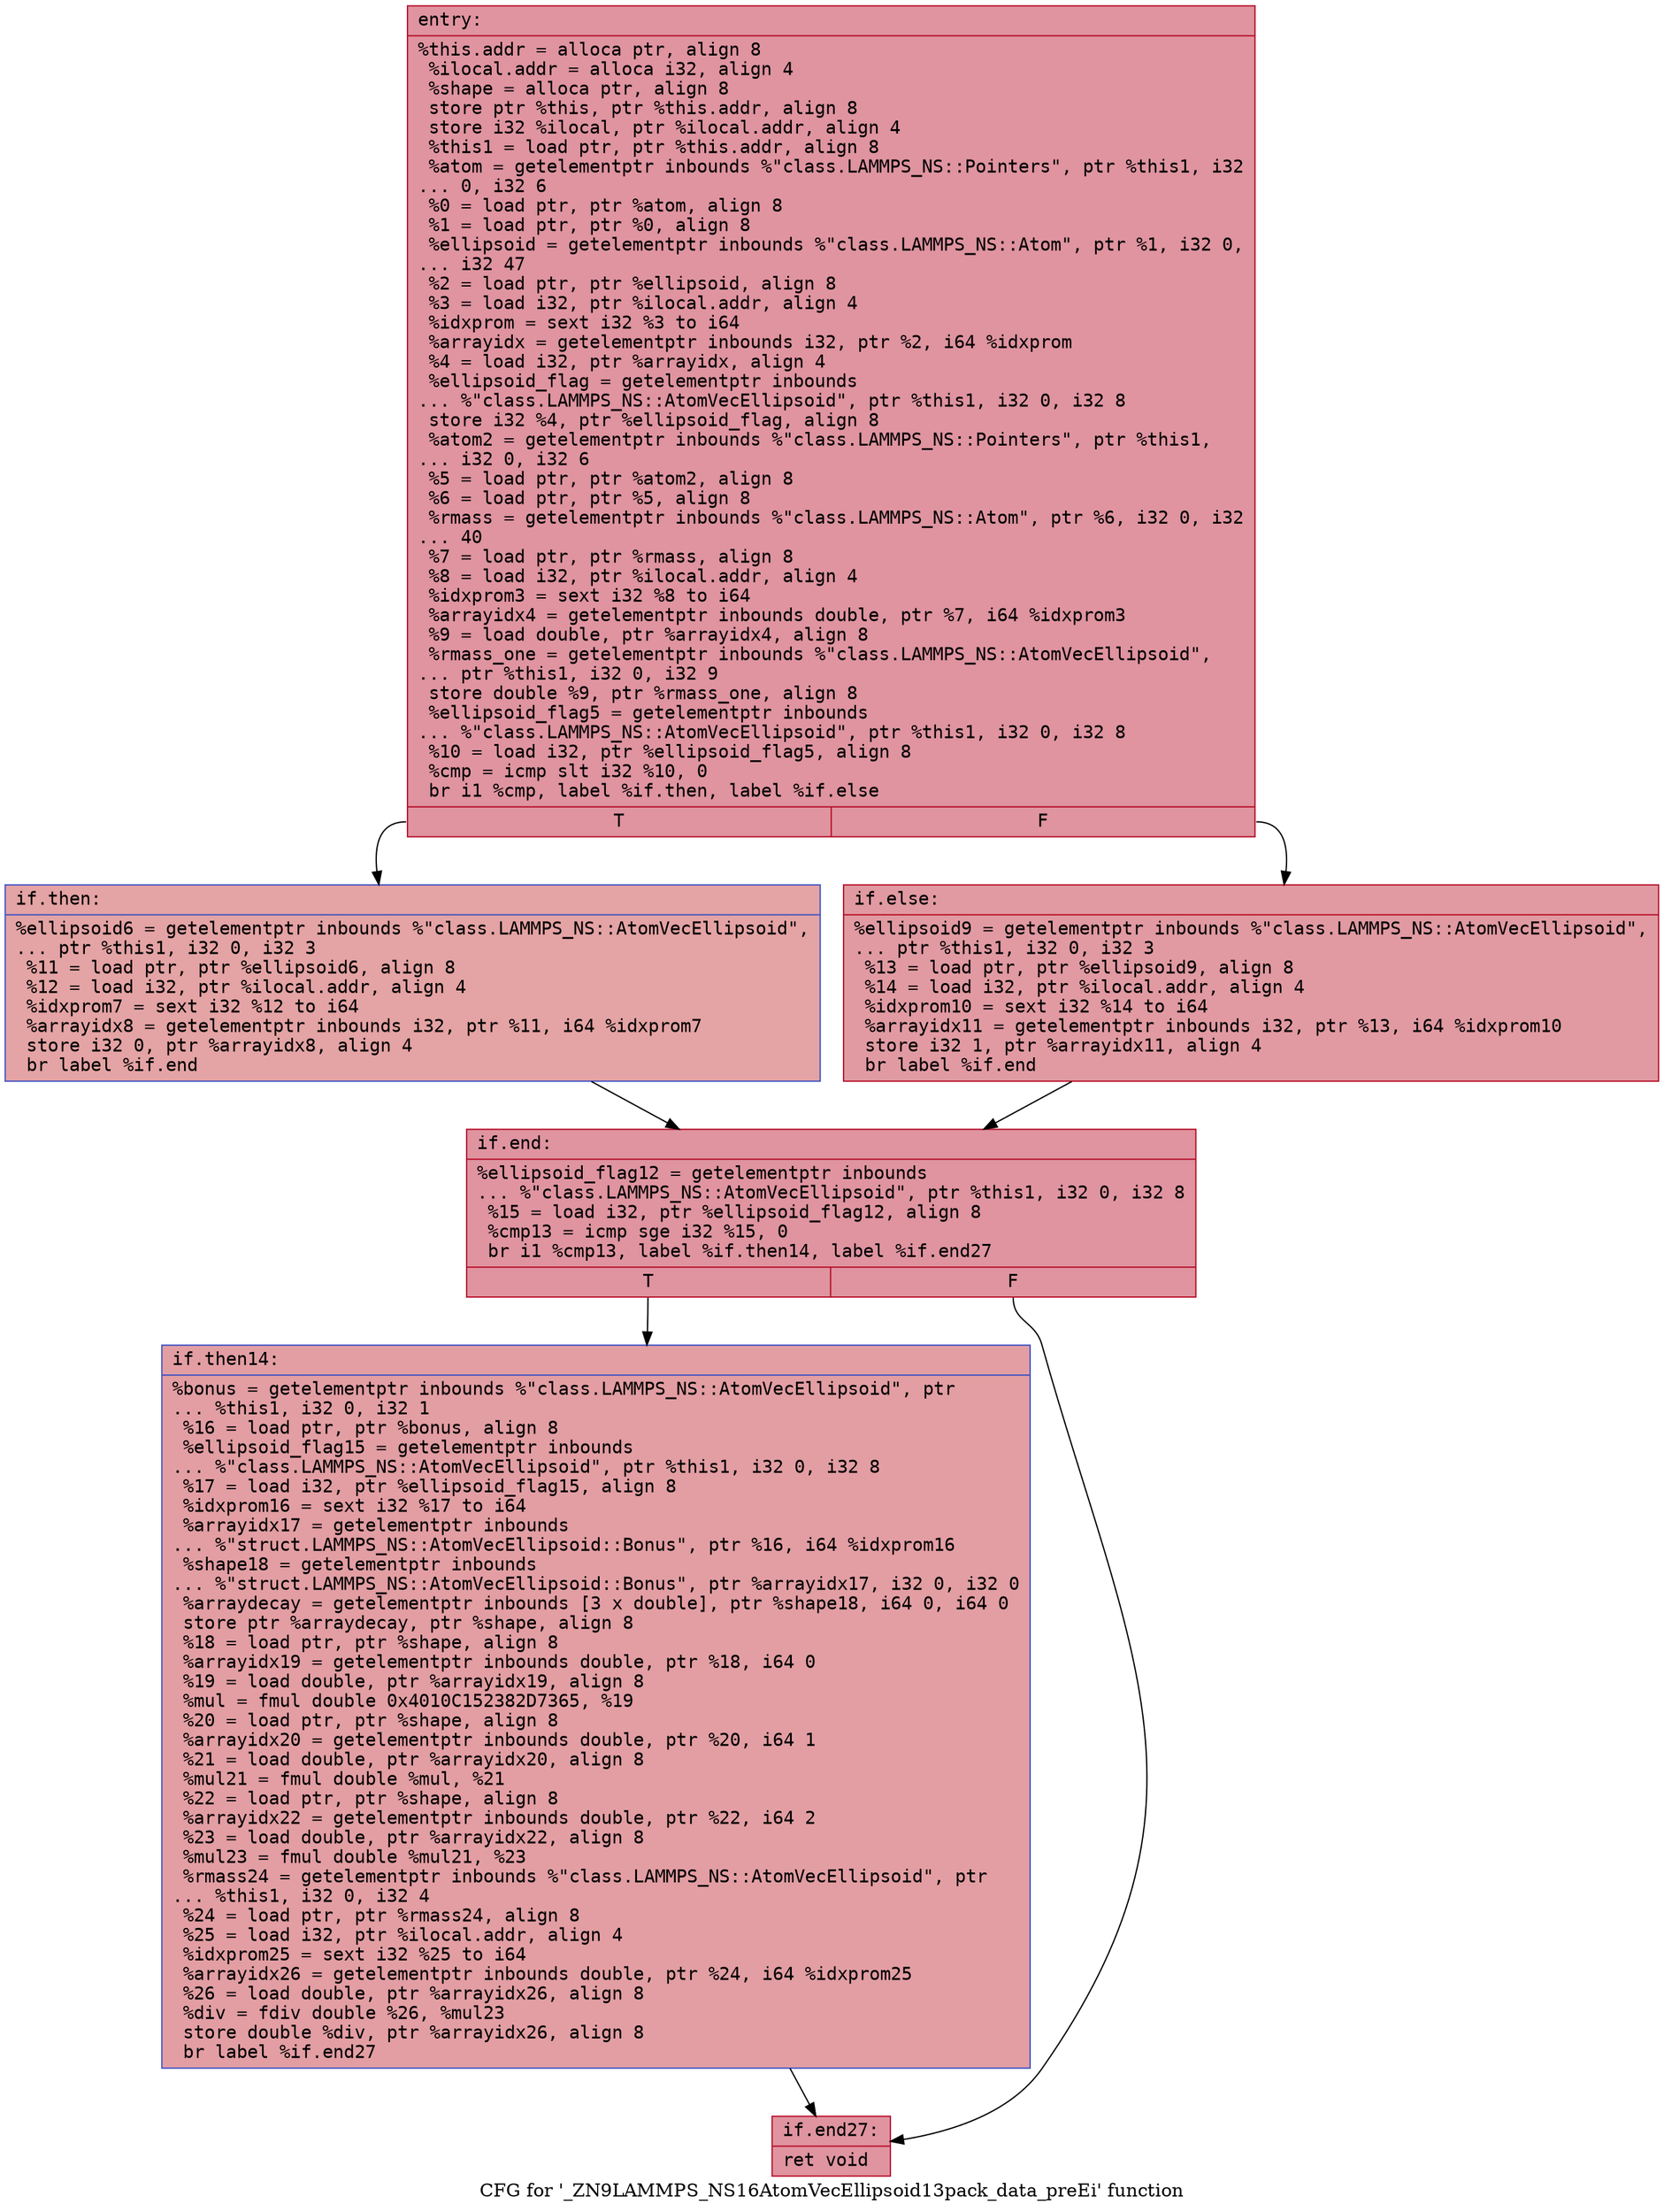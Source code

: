 digraph "CFG for '_ZN9LAMMPS_NS16AtomVecEllipsoid13pack_data_preEi' function" {
	label="CFG for '_ZN9LAMMPS_NS16AtomVecEllipsoid13pack_data_preEi' function";

	Node0x556728dc93d0 [shape=record,color="#b70d28ff", style=filled, fillcolor="#b70d2870" fontname="Courier",label="{entry:\l|  %this.addr = alloca ptr, align 8\l  %ilocal.addr = alloca i32, align 4\l  %shape = alloca ptr, align 8\l  store ptr %this, ptr %this.addr, align 8\l  store i32 %ilocal, ptr %ilocal.addr, align 4\l  %this1 = load ptr, ptr %this.addr, align 8\l  %atom = getelementptr inbounds %\"class.LAMMPS_NS::Pointers\", ptr %this1, i32\l... 0, i32 6\l  %0 = load ptr, ptr %atom, align 8\l  %1 = load ptr, ptr %0, align 8\l  %ellipsoid = getelementptr inbounds %\"class.LAMMPS_NS::Atom\", ptr %1, i32 0,\l... i32 47\l  %2 = load ptr, ptr %ellipsoid, align 8\l  %3 = load i32, ptr %ilocal.addr, align 4\l  %idxprom = sext i32 %3 to i64\l  %arrayidx = getelementptr inbounds i32, ptr %2, i64 %idxprom\l  %4 = load i32, ptr %arrayidx, align 4\l  %ellipsoid_flag = getelementptr inbounds\l... %\"class.LAMMPS_NS::AtomVecEllipsoid\", ptr %this1, i32 0, i32 8\l  store i32 %4, ptr %ellipsoid_flag, align 8\l  %atom2 = getelementptr inbounds %\"class.LAMMPS_NS::Pointers\", ptr %this1,\l... i32 0, i32 6\l  %5 = load ptr, ptr %atom2, align 8\l  %6 = load ptr, ptr %5, align 8\l  %rmass = getelementptr inbounds %\"class.LAMMPS_NS::Atom\", ptr %6, i32 0, i32\l... 40\l  %7 = load ptr, ptr %rmass, align 8\l  %8 = load i32, ptr %ilocal.addr, align 4\l  %idxprom3 = sext i32 %8 to i64\l  %arrayidx4 = getelementptr inbounds double, ptr %7, i64 %idxprom3\l  %9 = load double, ptr %arrayidx4, align 8\l  %rmass_one = getelementptr inbounds %\"class.LAMMPS_NS::AtomVecEllipsoid\",\l... ptr %this1, i32 0, i32 9\l  store double %9, ptr %rmass_one, align 8\l  %ellipsoid_flag5 = getelementptr inbounds\l... %\"class.LAMMPS_NS::AtomVecEllipsoid\", ptr %this1, i32 0, i32 8\l  %10 = load i32, ptr %ellipsoid_flag5, align 8\l  %cmp = icmp slt i32 %10, 0\l  br i1 %cmp, label %if.then, label %if.else\l|{<s0>T|<s1>F}}"];
	Node0x556728dc93d0:s0 -> Node0x556728dcaa00[tooltip="entry -> if.then\nProbability 37.50%" ];
	Node0x556728dc93d0:s1 -> Node0x556728dcaa70[tooltip="entry -> if.else\nProbability 62.50%" ];
	Node0x556728dcaa00 [shape=record,color="#3d50c3ff", style=filled, fillcolor="#c32e3170" fontname="Courier",label="{if.then:\l|  %ellipsoid6 = getelementptr inbounds %\"class.LAMMPS_NS::AtomVecEllipsoid\",\l... ptr %this1, i32 0, i32 3\l  %11 = load ptr, ptr %ellipsoid6, align 8\l  %12 = load i32, ptr %ilocal.addr, align 4\l  %idxprom7 = sext i32 %12 to i64\l  %arrayidx8 = getelementptr inbounds i32, ptr %11, i64 %idxprom7\l  store i32 0, ptr %arrayidx8, align 4\l  br label %if.end\l}"];
	Node0x556728dcaa00 -> Node0x556728dcaf60[tooltip="if.then -> if.end\nProbability 100.00%" ];
	Node0x556728dcaa70 [shape=record,color="#b70d28ff", style=filled, fillcolor="#bb1b2c70" fontname="Courier",label="{if.else:\l|  %ellipsoid9 = getelementptr inbounds %\"class.LAMMPS_NS::AtomVecEllipsoid\",\l... ptr %this1, i32 0, i32 3\l  %13 = load ptr, ptr %ellipsoid9, align 8\l  %14 = load i32, ptr %ilocal.addr, align 4\l  %idxprom10 = sext i32 %14 to i64\l  %arrayidx11 = getelementptr inbounds i32, ptr %13, i64 %idxprom10\l  store i32 1, ptr %arrayidx11, align 4\l  br label %if.end\l}"];
	Node0x556728dcaa70 -> Node0x556728dcaf60[tooltip="if.else -> if.end\nProbability 100.00%" ];
	Node0x556728dcaf60 [shape=record,color="#b70d28ff", style=filled, fillcolor="#b70d2870" fontname="Courier",label="{if.end:\l|  %ellipsoid_flag12 = getelementptr inbounds\l... %\"class.LAMMPS_NS::AtomVecEllipsoid\", ptr %this1, i32 0, i32 8\l  %15 = load i32, ptr %ellipsoid_flag12, align 8\l  %cmp13 = icmp sge i32 %15, 0\l  br i1 %cmp13, label %if.then14, label %if.end27\l|{<s0>T|<s1>F}}"];
	Node0x556728dcaf60:s0 -> Node0x556728dcb8f0[tooltip="if.end -> if.then14\nProbability 50.00%" ];
	Node0x556728dcaf60:s1 -> Node0x556728dcb940[tooltip="if.end -> if.end27\nProbability 50.00%" ];
	Node0x556728dcb8f0 [shape=record,color="#3d50c3ff", style=filled, fillcolor="#be242e70" fontname="Courier",label="{if.then14:\l|  %bonus = getelementptr inbounds %\"class.LAMMPS_NS::AtomVecEllipsoid\", ptr\l... %this1, i32 0, i32 1\l  %16 = load ptr, ptr %bonus, align 8\l  %ellipsoid_flag15 = getelementptr inbounds\l... %\"class.LAMMPS_NS::AtomVecEllipsoid\", ptr %this1, i32 0, i32 8\l  %17 = load i32, ptr %ellipsoid_flag15, align 8\l  %idxprom16 = sext i32 %17 to i64\l  %arrayidx17 = getelementptr inbounds\l... %\"struct.LAMMPS_NS::AtomVecEllipsoid::Bonus\", ptr %16, i64 %idxprom16\l  %shape18 = getelementptr inbounds\l... %\"struct.LAMMPS_NS::AtomVecEllipsoid::Bonus\", ptr %arrayidx17, i32 0, i32 0\l  %arraydecay = getelementptr inbounds [3 x double], ptr %shape18, i64 0, i64 0\l  store ptr %arraydecay, ptr %shape, align 8\l  %18 = load ptr, ptr %shape, align 8\l  %arrayidx19 = getelementptr inbounds double, ptr %18, i64 0\l  %19 = load double, ptr %arrayidx19, align 8\l  %mul = fmul double 0x4010C152382D7365, %19\l  %20 = load ptr, ptr %shape, align 8\l  %arrayidx20 = getelementptr inbounds double, ptr %20, i64 1\l  %21 = load double, ptr %arrayidx20, align 8\l  %mul21 = fmul double %mul, %21\l  %22 = load ptr, ptr %shape, align 8\l  %arrayidx22 = getelementptr inbounds double, ptr %22, i64 2\l  %23 = load double, ptr %arrayidx22, align 8\l  %mul23 = fmul double %mul21, %23\l  %rmass24 = getelementptr inbounds %\"class.LAMMPS_NS::AtomVecEllipsoid\", ptr\l... %this1, i32 0, i32 4\l  %24 = load ptr, ptr %rmass24, align 8\l  %25 = load i32, ptr %ilocal.addr, align 4\l  %idxprom25 = sext i32 %25 to i64\l  %arrayidx26 = getelementptr inbounds double, ptr %24, i64 %idxprom25\l  %26 = load double, ptr %arrayidx26, align 8\l  %div = fdiv double %26, %mul23\l  store double %div, ptr %arrayidx26, align 8\l  br label %if.end27\l}"];
	Node0x556728dcb8f0 -> Node0x556728dcb940[tooltip="if.then14 -> if.end27\nProbability 100.00%" ];
	Node0x556728dcb940 [shape=record,color="#b70d28ff", style=filled, fillcolor="#b70d2870" fontname="Courier",label="{if.end27:\l|  ret void\l}"];
}
